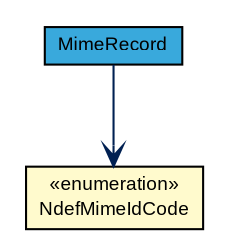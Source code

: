 #!/usr/local/bin/dot
#
# Class diagram 
# Generated by UMLGraph version R5_7_2-3-gee82a7 (http://www.umlgraph.org/)
#

digraph G {
	edge [fontname="arial",fontsize=10,labelfontname="arial",labelfontsize=10];
	node [fontname="arial",fontsize=10,shape=plaintext];
	nodesep=0.25;
	ranksep=0.5;
	// com.st.st25sdk.ndef.MimeRecord
	c19233 [label=<<table title="com.st.st25sdk.ndef.MimeRecord" border="0" cellborder="1" cellspacing="0" cellpadding="2" port="p" bgcolor="#39a9dc" href="./MimeRecord.html">
		<tr><td><table border="0" cellspacing="0" cellpadding="1">
<tr><td align="center" balign="center"> MimeRecord </td></tr>
		</table></td></tr>
		</table>>, URL="./MimeRecord.html", fontname="arial", fontcolor="black", fontsize=9.0];
	// com.st.st25sdk.ndef.MimeRecord.NdefMimeIdCode
	c19234 [label=<<table title="com.st.st25sdk.ndef.MimeRecord.NdefMimeIdCode" border="0" cellborder="1" cellspacing="0" cellpadding="2" port="p" bgcolor="lemonChiffon" href="./MimeRecord.NdefMimeIdCode.html">
		<tr><td><table border="0" cellspacing="0" cellpadding="1">
<tr><td align="center" balign="center"> &#171;enumeration&#187; </td></tr>
<tr><td align="center" balign="center"> NdefMimeIdCode </td></tr>
		</table></td></tr>
		</table>>, URL="./MimeRecord.NdefMimeIdCode.html", fontname="arial", fontcolor="black", fontsize=9.0];
	// com.st.st25sdk.ndef.MimeRecord NAVASSOC com.st.st25sdk.ndef.MimeRecord.NdefMimeIdCode
	c19233:p -> c19234:p [taillabel="", label="", headlabel="", fontname="arial", fontcolor="#002052", fontsize=10.0, color="#002052", arrowhead=open];
}

